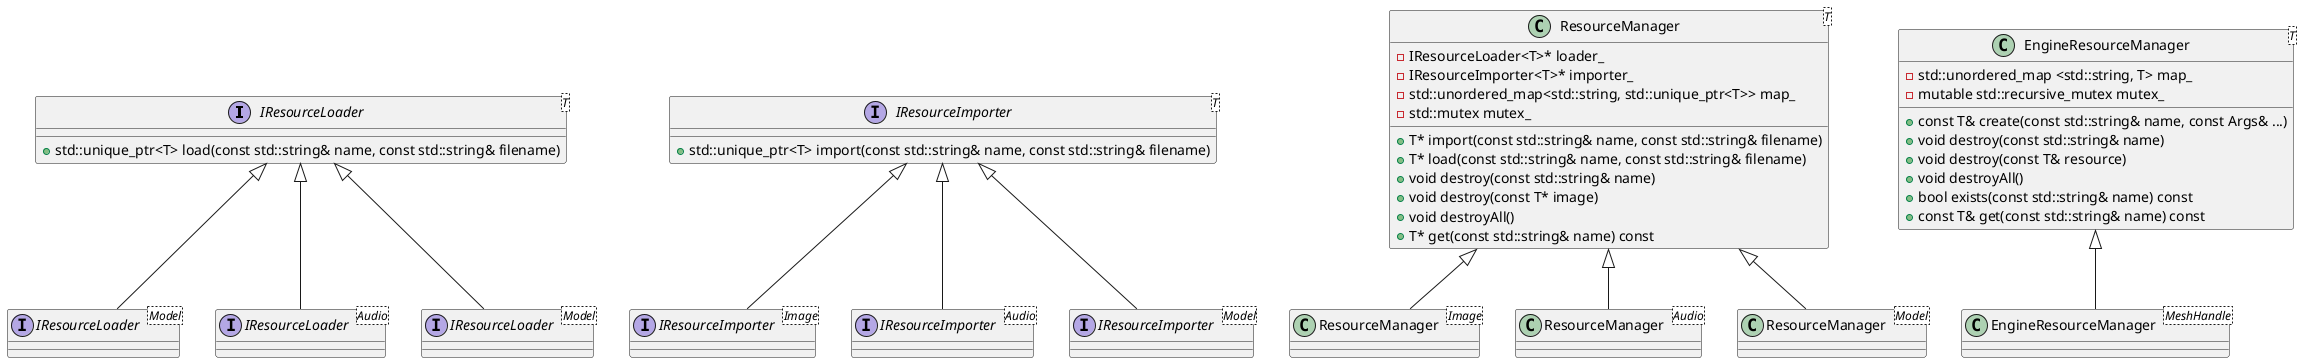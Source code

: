 @startuml

'class Image
'class Audio
'class Model

interface "IResourceLoader<T>" as IResourceLoader_t
{
    + std::unique_ptr<T> load(const std::string& name, const std::string& filename)
}

interface "IResourceImporter<T>" as IResourceImporter_t
{
    + std::unique_ptr<T> import(const std::string& name, const std::string& filename)
}

interface "IResourceLoader<Model>" as IResourceLoader_Image
IResourceLoader_t <|-- IResourceLoader_Image

interface "IResourceLoader<Audio>" as IResourceLoader_Audio
IResourceLoader_t <|-- IResourceLoader_Audio

interface "IResourceLoader<Model>" as IResourceLoader_Model
IResourceLoader_t <|-- IResourceLoader_Model

interface "IResourceImporter<Image>" as IResourceImporter_Image
IResourceImporter_t <|-- IResourceImporter_Image

interface "IResourceImporter<Audio>" as IResourceImporter_Audio
IResourceImporter_t <|-- IResourceImporter_Audio

interface "IResourceImporter<Model>" as IResourceImporter_Model
IResourceImporter_t <|-- IResourceImporter_Model

class "ResourceManager<T>" as ResourceManager_t
{
    - IResourceLoader<T>* loader_
    - IResourceImporter<T>* importer_
    - std::unordered_map<std::string, std::unique_ptr<T>> map_
    - std::mutex mutex_

    + T* import(const std::string& name, const std::string& filename)
    + T* load(const std::string& name, const std::string& filename)
    + void destroy(const std::string& name)
    + void destroy(const T* image)
    + void destroyAll()
    + T* get(const std::string& name) const
}

class "ResourceManager<Image>" as ResourceManager_Image
ResourceManager_t <|-- ResourceManager_Image

class "ResourceManager<Audio>" as ResourceManager_Audio
ResourceManager_t <|-- ResourceManager_Audio

class "ResourceManager<Model>" as ResourceManager_Model
ResourceManager_t <|-- ResourceManager_Model

'class "EngineResourceCache<T>" as EngineResourceCache_t
'{
'    - std::unordered_map<std::string, T> map_
'    - std::mutex mutex_
'
'    + void add(const std::string& name, const T& resource)
'    + void remove(const std::string& name)
'    + void removeAll()
'    + bool exists(const std::string& name) const
'    + const T& get(const std::string& name) const
'    + const std::unordered_map<std::string, T>& map() const
'}

'class MeshHandle

class "EngineResourceManager<T>" as EngineResourceManager_t
{
    - std::unordered_map <std::string, T> map_
    - mutable std::recursive_mutex mutex_

    + const T& create(const std::string& name, const Args& ...)
    + void destroy(const std::string& name)
    + void destroy(const T& resource)
    + void destroyAll()
    + bool exists(const std::string& name) const
    + const T& get(const std::string& name) const
}

class "EngineResourceManager<MeshHandle>" as EngineResourceManager_MeshHandle
EngineResourceManager_t <|-- EngineResourceManager_MeshHandle

@enduml